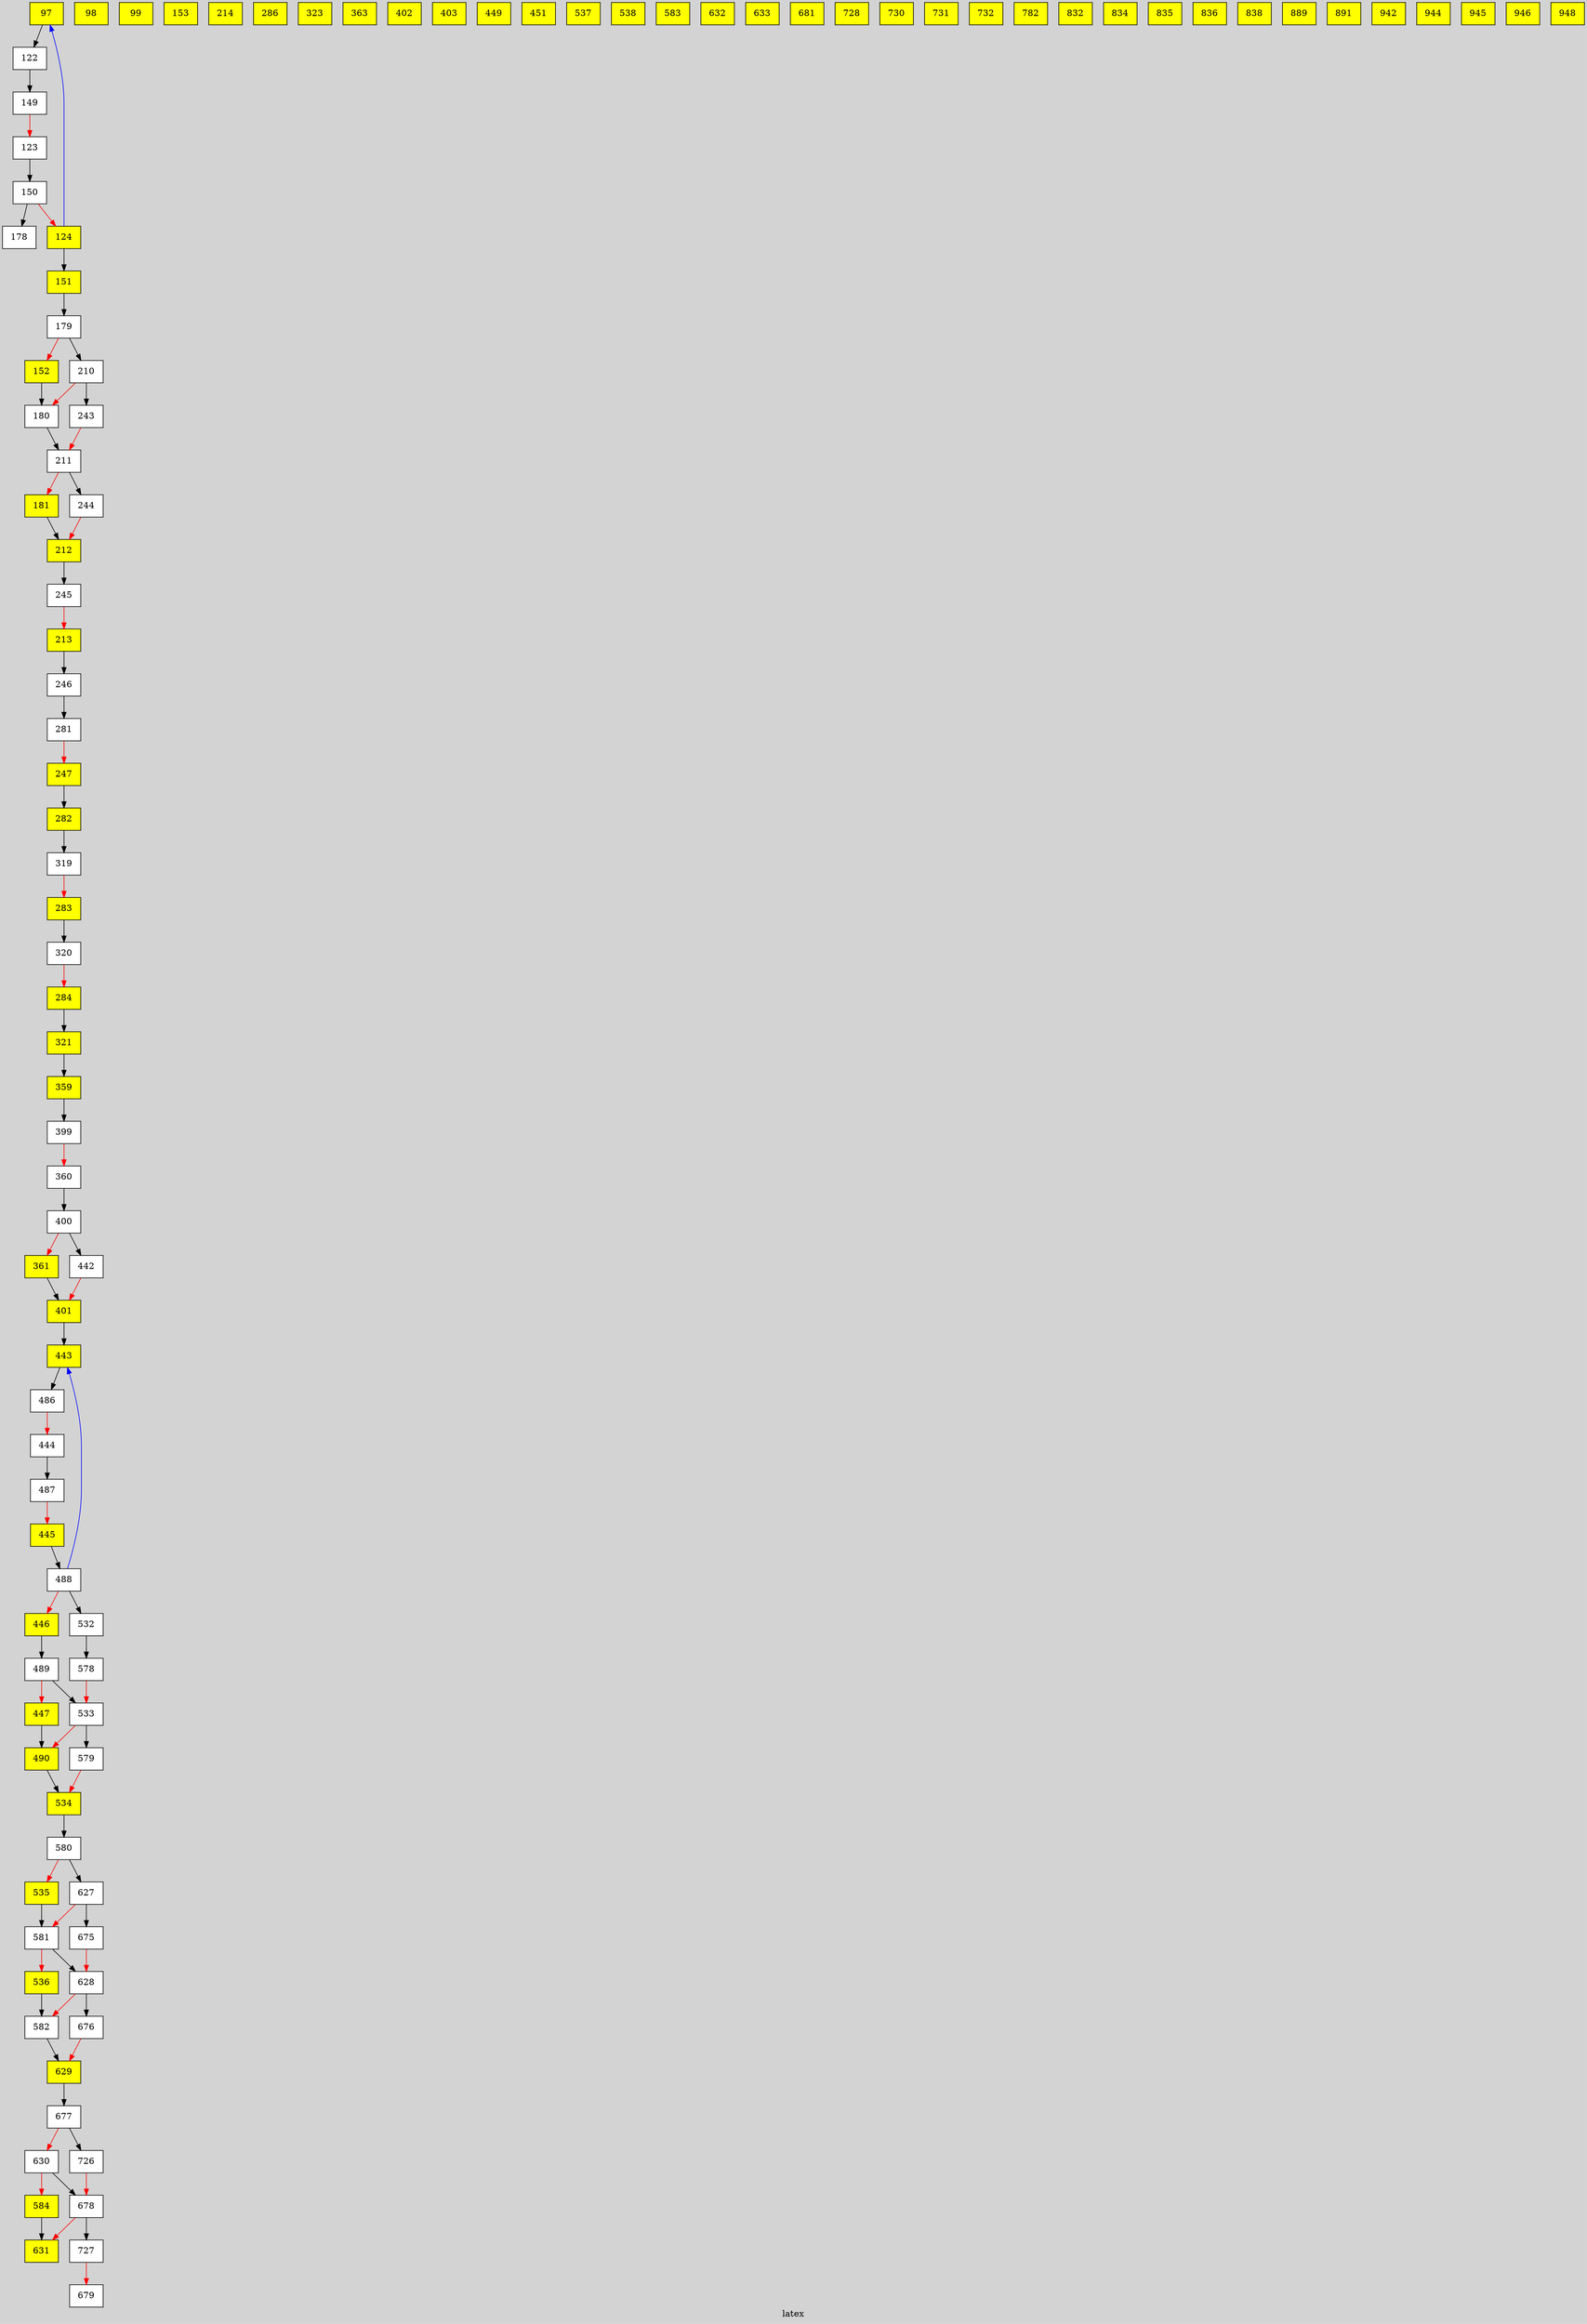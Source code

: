 digraph G {
graph [bgcolor=lightgrey]
node [shape=box]
label = "latex";
texlbl = "\huge{$time(s) = 52176              \ \ \ \ T_9 = 0.3              \ \ \ \ \rho(g/cc) = 1000              \ \ \ \ {\mathrm{flow}_{max}} = 2.67958e-08$}";
97 [texlbl="\huge{$^{20}\mathrm{Ne}$}"             pos="750,750!",             style=filled, fillcolor="yellow"             ]
;
98 [texlbl="\huge{$^{21}\mathrm{Ne}$}"             pos="825,750!",             style=filled, fillcolor="yellow"             ]
;
99 [texlbl="\huge{$^{22}\mathrm{Ne}$}"             pos="900,750!",             style=filled, fillcolor="yellow"             ]
;
122 [texlbl="\huge{$^{21}\mathrm{Na}$}"             pos="750,825!",             style=filled, fillcolor="white"             ]
;
123 [texlbl="\huge{$^{22}\mathrm{Na}$}"             pos="825,825!",             style=filled, fillcolor="white"             ]
;
124 [texlbl="\huge{$^{23}\mathrm{Na}$}"             pos="900,825!",             style=filled, fillcolor="yellow"             ]
;
149 [texlbl="\huge{$^{22}\mathrm{Mg}$}"             pos="750,900!",             style=filled, fillcolor="white"             ]
;
150 [texlbl="\huge{$^{23}\mathrm{Mg}$}"             pos="825,900!",             style=filled, fillcolor="white"             ]
;
151 [texlbl="\huge{$^{24}\mathrm{Mg}$}"             pos="900,900!",             style=filled, fillcolor="yellow"             ]
;
152 [texlbl="\huge{$^{25}\mathrm{Mg}$}"             pos="975,900!",             style=filled, fillcolor="yellow"             ]
;
153 [texlbl="\huge{$^{26}\mathrm{Mg}$}"             pos="1050,900!",             style=filled, fillcolor="yellow"             ]
;
178 [texlbl="\huge{$^{24}\mathrm{Al}$}"             pos="825,975!",             style=filled, fillcolor="white"             ]
;
179 [texlbl="\huge{$^{25}\mathrm{Al}$}"             pos="900,975!",             style=filled, fillcolor="white"             ]
;
180 [texlbl="\huge{$^{26}\mathrm{Al}$}"             pos="975,975!",             style=filled, fillcolor="white"             ]
;
181 [texlbl="\huge{$^{27}\mathrm{Al}$}"             pos="1050,975!",             style=filled, fillcolor="yellow"             ]
;
210 [texlbl="\huge{$^{26}\mathrm{Si}$}"             pos="900,1050!",             style=filled, fillcolor="white"             ]
;
211 [texlbl="\huge{$^{27}\mathrm{Si}$}"             pos="975,1050!",             style=filled, fillcolor="white"             ]
;
212 [texlbl="\huge{$^{28}\mathrm{Si}$}"             pos="1050,1050!",             style=filled, fillcolor="yellow"             ]
;
213 [texlbl="\huge{$^{29}\mathrm{Si}$}"             pos="1125,1050!",             style=filled, fillcolor="yellow"             ]
;
214 [texlbl="\huge{$^{30}\mathrm{Si}$}"             pos="1200,1050!",             style=filled, fillcolor="yellow"             ]
;
243 [texlbl="\huge{$^{27}\mathrm{P}$}"             pos="900,1125!",             style=filled, fillcolor="white"             ]
;
244 [texlbl="\huge{$^{28}\mathrm{P}$}"             pos="975,1125!",             style=filled, fillcolor="white"             ]
;
245 [texlbl="\huge{$^{29}\mathrm{P}$}"             pos="1050,1125!",             style=filled, fillcolor="white"             ]
;
246 [texlbl="\huge{$^{30}\mathrm{P}$}"             pos="1125,1125!",             style=filled, fillcolor="white"             ]
;
247 [texlbl="\huge{$^{31}\mathrm{P}$}"             pos="1200,1125!",             style=filled, fillcolor="yellow"             ]
;
281 [texlbl="\huge{$^{31}\mathrm{S}$}"             pos="1125,1200!",             style=filled, fillcolor="white"             ]
;
282 [texlbl="\huge{$^{32}\mathrm{S}$}"             pos="1200,1200!",             style=filled, fillcolor="yellow"             ]
;
283 [texlbl="\huge{$^{33}\mathrm{S}$}"             pos="1275,1200!",             style=filled, fillcolor="yellow"             ]
;
284 [texlbl="\huge{$^{34}\mathrm{S}$}"             pos="1350,1200!",             style=filled, fillcolor="yellow"             ]
;
286 [texlbl="\huge{$^{36}\mathrm{S}$}"             pos="1500,1200!",             style=filled, fillcolor="yellow"             ]
;
319 [texlbl="\huge{$^{33}\mathrm{Cl}$}"             pos="1200,1275!",             style=filled, fillcolor="white"             ]
;
320 [texlbl="\huge{$^{34}\mathrm{Cl}$}"             pos="1275,1275!",             style=filled, fillcolor="white"             ]
;
321 [texlbl="\huge{$^{35}\mathrm{Cl}$}"             pos="1350,1275!",             style=filled, fillcolor="yellow"             ]
;
323 [texlbl="\huge{$^{37}\mathrm{Cl}$}"             pos="1500,1275!",             style=filled, fillcolor="yellow"             ]
;
359 [texlbl="\huge{$^{36}\mathrm{Ar}$}"             pos="1350,1350!",             style=filled, fillcolor="yellow"             ]
;
360 [texlbl="\huge{$^{37}\mathrm{Ar}$}"             pos="1425,1350!",             style=filled, fillcolor="white"             ]
;
361 [texlbl="\huge{$^{38}\mathrm{Ar}$}"             pos="1500,1350!",             style=filled, fillcolor="yellow"             ]
;
363 [texlbl="\huge{$^{40}\mathrm{Ar}$}"             pos="1650,1350!",             style=filled, fillcolor="yellow"             ]
;
399 [texlbl="\huge{$^{37}\mathrm{K}$}"             pos="1350,1425!",             style=filled, fillcolor="white"             ]
;
400 [texlbl="\huge{$^{38}\mathrm{K}$}"             pos="1425,1425!",             style=filled, fillcolor="white"             ]
;
401 [texlbl="\huge{$^{39}\mathrm{K}$}"             pos="1500,1425!",             style=filled, fillcolor="yellow"             ]
;
402 [texlbl="\huge{$^{40}\mathrm{K}$}"             pos="1575,1425!",             style=filled, fillcolor="yellow"             ]
;
403 [texlbl="\huge{$^{41}\mathrm{K}$}"             pos="1650,1425!",             style=filled, fillcolor="yellow"             ]
;
442 [texlbl="\huge{$^{39}\mathrm{Ca}$}"             pos="1425,1500!",             style=filled, fillcolor="white"             ]
;
443 [texlbl="\huge{$^{40}\mathrm{Ca}$}"             pos="1500,1500!",             style=filled, fillcolor="yellow"             ]
;
444 [texlbl="\huge{$^{41}\mathrm{Ca}$}"             pos="1575,1500!",             style=filled, fillcolor="white"             ]
;
445 [texlbl="\huge{$^{42}\mathrm{Ca}$}"             pos="1650,1500!",             style=filled, fillcolor="yellow"             ]
;
446 [texlbl="\huge{$^{43}\mathrm{Ca}$}"             pos="1725,1500!",             style=filled, fillcolor="yellow"             ]
;
447 [texlbl="\huge{$^{44}\mathrm{Ca}$}"             pos="1800,1500!",             style=filled, fillcolor="yellow"             ]
;
449 [texlbl="\huge{$^{46}\mathrm{Ca}$}"             pos="1950,1500!",             style=filled, fillcolor="yellow"             ]
;
451 [texlbl="\huge{$^{48}\mathrm{Ca}$}"             pos="2100,1500!",             style=filled, fillcolor="yellow"             ]
;
486 [texlbl="\huge{$^{41}\mathrm{Sc}$}"             pos="1500,1575!",             style=filled, fillcolor="white"             ]
;
487 [texlbl="\huge{$^{42}\mathrm{Sc}$}"             pos="1575,1575!",             style=filled, fillcolor="white"             ]
;
488 [texlbl="\huge{$^{43}\mathrm{Sc}$}"             pos="1650,1575!",             style=filled, fillcolor="white"             ]
;
489 [texlbl="\huge{$^{44}\mathrm{Sc}$}"             pos="1725,1575!",             style=filled, fillcolor="white"             ]
;
490 [texlbl="\huge{$^{45}\mathrm{Sc}$}"             pos="1800,1575!",             style=filled, fillcolor="yellow"             ]
;
532 [texlbl="\huge{$^{44}\mathrm{Ti}$}"             pos="1650,1650!",             style=filled, fillcolor="white"             ]
;
533 [texlbl="\huge{$^{45}\mathrm{Ti}$}"             pos="1725,1650!",             style=filled, fillcolor="white"             ]
;
534 [texlbl="\huge{$^{46}\mathrm{Ti}$}"             pos="1800,1650!",             style=filled, fillcolor="yellow"             ]
;
535 [texlbl="\huge{$^{47}\mathrm{Ti}$}"             pos="1875,1650!",             style=filled, fillcolor="yellow"             ]
;
536 [texlbl="\huge{$^{48}\mathrm{Ti}$}"             pos="1950,1650!",             style=filled, fillcolor="yellow"             ]
;
537 [texlbl="\huge{$^{49}\mathrm{Ti}$}"             pos="2025,1650!",             style=filled, fillcolor="yellow"             ]
;
538 [texlbl="\huge{$^{50}\mathrm{Ti}$}"             pos="2100,1650!",             style=filled, fillcolor="yellow"             ]
;
578 [texlbl="\huge{$^{45}\mathrm{V}$}"             pos="1650,1725!",             style=filled, fillcolor="white"             ]
;
579 [texlbl="\huge{$^{46}\mathrm{V}$}"             pos="1725,1725!",             style=filled, fillcolor="white"             ]
;
580 [texlbl="\huge{$^{47}\mathrm{V}$}"             pos="1800,1725!",             style=filled, fillcolor="white"             ]
;
581 [texlbl="\huge{$^{48}\mathrm{V}$}"             pos="1875,1725!",             style=filled, fillcolor="white"             ]
;
582 [texlbl="\huge{$^{49}\mathrm{V}$}"             pos="1950,1725!",             style=filled, fillcolor="white"             ]
;
583 [texlbl="\huge{$^{50}\mathrm{V}$}"             pos="2025,1725!",             style=filled, fillcolor="yellow"             ]
;
584 [texlbl="\huge{$^{51}\mathrm{V}$}"             pos="2100,1725!",             style=filled, fillcolor="yellow"             ]
;
627 [texlbl="\huge{$^{48}\mathrm{Cr}$}"             pos="1800,1800!",             style=filled, fillcolor="white"             ]
;
628 [texlbl="\huge{$^{49}\mathrm{Cr}$}"             pos="1875,1800!",             style=filled, fillcolor="white"             ]
;
629 [texlbl="\huge{$^{50}\mathrm{Cr}$}"             pos="1950,1800!",             style=filled, fillcolor="yellow"             ]
;
630 [texlbl="\huge{$^{51}\mathrm{Cr}$}"             pos="2025,1800!",             style=filled, fillcolor="white"             ]
;
631 [texlbl="\huge{$^{52}\mathrm{Cr}$}"             pos="2100,1800!",             style=filled, fillcolor="yellow"             ]
;
632 [texlbl="\huge{$^{53}\mathrm{Cr}$}"             pos="2175,1800!",             style=filled, fillcolor="yellow"             ]
;
633 [texlbl="\huge{$^{54}\mathrm{Cr}$}"             pos="2250,1800!",             style=filled, fillcolor="yellow"             ]
;
675 [texlbl="\huge{$^{49}\mathrm{Mn}$}"             pos="1800,1875!",             style=filled, fillcolor="white"             ]
;
676 [texlbl="\huge{$^{50}\mathrm{Mn}$}"             pos="1875,1875!",             style=filled, fillcolor="white"             ]
;
677 [texlbl="\huge{$^{51}\mathrm{Mn}$}"             pos="1950,1875!",             style=filled, fillcolor="white"             ]
;
678 [texlbl="\huge{$^{52}\mathrm{Mn}$}"             pos="2025,1875!",             style=filled, fillcolor="white"             ]
;
679 [texlbl="\huge{$^{53}\mathrm{Mn}$}"             pos="2100,1875!",             style=filled, fillcolor="white"             ]
;
681 [texlbl="\huge{$^{55}\mathrm{Mn}$}"             pos="2250,1875!",             style=filled, fillcolor="yellow"             ]
;
726 [texlbl="\huge{$^{52}\mathrm{Fe}$}"             pos="1950,1950!",             style=filled, fillcolor="white"             ]
;
727 [texlbl="\huge{$^{53}\mathrm{Fe}$}"             pos="2025,1950!",             style=filled, fillcolor="white"             ]
;
728 [texlbl="\huge{$^{54}\mathrm{Fe}$}"             pos="2100,1950!",             style=filled, fillcolor="yellow"             ]
;
730 [texlbl="\huge{$^{56}\mathrm{Fe}$}"             pos="2250,1950!",             style=filled, fillcolor="yellow"             ]
;
731 [texlbl="\huge{$^{57}\mathrm{Fe}$}"             pos="2325,1950!",             style=filled, fillcolor="yellow"             ]
;
732 [texlbl="\huge{$^{58}\mathrm{Fe}$}"             pos="2400,1950!",             style=filled, fillcolor="yellow"             ]
;
782 [texlbl="\huge{$^{59}\mathrm{Co}$}"             pos="2400,2025!",             style=filled, fillcolor="yellow"             ]
;
832 [texlbl="\huge{$^{58}\mathrm{Ni}$}"             pos="2250,2100!",             style=filled, fillcolor="yellow"             ]
;
834 [texlbl="\huge{$^{60}\mathrm{Ni}$}"             pos="2400,2100!",             style=filled, fillcolor="yellow"             ]
;
835 [texlbl="\huge{$^{61}\mathrm{Ni}$}"             pos="2475,2100!",             style=filled, fillcolor="yellow"             ]
;
836 [texlbl="\huge{$^{62}\mathrm{Ni}$}"             pos="2550,2100!",             style=filled, fillcolor="yellow"             ]
;
838 [texlbl="\huge{$^{64}\mathrm{Ni}$}"             pos="2700,2100!",             style=filled, fillcolor="yellow"             ]
;
889 [texlbl="\huge{$^{63}\mathrm{Cu}$}"             pos="2550,2175!",             style=filled, fillcolor="yellow"             ]
;
891 [texlbl="\huge{$^{65}\mathrm{Cu}$}"             pos="2700,2175!",             style=filled, fillcolor="yellow"             ]
;
942 [texlbl="\huge{$^{64}\mathrm{Zn}$}"             pos="2550,2250!",             style=filled, fillcolor="yellow"             ]
;
944 [texlbl="\huge{$^{66}\mathrm{Zn}$}"             pos="2700,2250!",             style=filled, fillcolor="yellow"             ]
;
945 [texlbl="\huge{$^{67}\mathrm{Zn}$}"             pos="2775,2250!",             style=filled, fillcolor="yellow"             ]
;
946 [texlbl="\huge{$^{68}\mathrm{Zn}$}"             pos="2850,2250!",             style=filled, fillcolor="yellow"             ]
;
948 [texlbl="\huge{$^{70}\mathrm{Zn}$}"             pos="3000,2250!",             style=filled, fillcolor="yellow"             ]
;
179->152 [style="line width = 0.0264pt, solid" color = "red"]
;
442->401 [style="line width = 0.0334pt, solid" color = "red"]
;
319->283 [style="line width = 0.0572pt, solid" color = "red"]
;
320->284 [style="line width = 0.0552pt, solid" color = "red"]
;
627->581 [style="line width = 3.2197pt, solid" color = "red"]
;
628->582 [style="line width = 10.0000pt, solid" color = "red"]
;
630->584 [style="line width = 0.0927pt, solid" color = "red"]
;
726->678 [style="line width = 0.1737pt, solid" color = "red"]
;
727->679 [style="line width = 0.1336pt, solid" color = "red"]
;
179->210 [style="line width = 0.0334pt, solid" color = "black"]
;
180->211 [style="line width = 0.0413pt, solid" color = "black"]
;
181->212 [style="line width = 0.0339pt, solid" color = "black"]
;
359->399 [style="line width = 0.0574pt, solid" color = "black"]
;
360->400 [style="line width = 0.0568pt, solid" color = "black"]
;
361->401 [style="line width = 0.0243pt, solid" color = "black"]
;
443->486 [style="line width = 5.9298pt, solid" color = "black"]
;
444->487 [style="line width = 5.9394pt, solid" color = "black"]
;
445->488 [style="line width = 5.9454pt, solid" color = "black"]
;
446->489 [style="line width = 0.8709pt, solid" color = "black"]
;
447->490 [style="line width = 0.0770pt, solid" color = "black"]
;
321->359 [style="line width = 0.0574pt, solid" color = "black"]
;
627->675 [style="line width = 1.2444pt, solid" color = "black"]
;
628->676 [style="line width = 0.1073pt, solid" color = "black"]
;
629->677 [style="line width = 2.6580pt, solid" color = "black"]
;
630->678 [style="line width = 1.0726pt, solid" color = "black"]
;
400->442 [style="line width = 0.0334pt, solid" color = "black"]
;
401->443 [style="line width = 0.0563pt, solid" color = "black"]
;
150->178 [style="line width = 0.0112pt, solid" color = "black"]
;
151->179 [style="line width = 0.0587pt, solid" color = "black"]
;
152->180 [style="line width = 0.0264pt, solid" color = "black"]
;
677->726 [style="line width = 0.0225pt, solid" color = "black"]
;
678->727 [style="line width = 0.1067pt, solid" color = "black"]
;
122->149 [style="line width = 0.1079pt, solid" color = "black"]
;
123->150 [style="line width = 0.1084pt, solid" color = "black"]
;
124->97 [style="line width = 0.0497pt, solid" color = "blue"]
;
124->151 [style="line width = 0.0479pt, solid" color = "black"]
;
97->122 [style="line width = 0.1031pt, solid" color = "black"]
;
246->281 [style="line width = 0.0609pt, solid" color = "black"]
;
247->282 [style="line width = 0.0592pt, solid" color = "black"]
;
282->319 [style="line width = 0.0586pt, solid" color = "black"]
;
283->320 [style="line width = 0.0571pt, solid" color = "black"]
;
284->321 [style="line width = 0.0552pt, solid" color = "black"]
;
488->443 [style="line width = 2.0863pt, solid" color = "blue"]
;
488->532 [style="line width = 3.1924pt, solid" color = "black"]
;
489->533 [style="line width = 0.5355pt, solid" color = "black"]
;
490->534 [style="line width = 1.7754pt, solid" color = "black"]
;
210->243 [style="line width = 0.0184pt, solid" color = "black"]
;
211->244 [style="line width = 0.0253pt, solid" color = "black"]
;
212->245 [style="line width = 0.0671pt, solid" color = "black"]
;
213->246 [style="line width = 0.0633pt, solid" color = "black"]
;
532->578 [style="line width = 3.3598pt, solid" color = "black"]
;
533->579 [style="line width = 2.5979pt, solid" color = "black"]
;
534->580 [style="line width = 4.0227pt, solid" color = "black"]
;
535->581 [style="line width = 3.8281pt, solid" color = "black"]
;
536->582 [style="line width = 0.0453pt, solid" color = "black"]
;
580->627 [style="line width = 0.4834pt, solid" color = "black"]
;
581->628 [style="line width = 3.4599pt, solid" color = "black"]
;
582->629 [style="line width = 4.8646pt, solid" color = "black"]
;
584->631 [style="line width = 0.0132pt, solid" color = "black"]
;
399->360 [style="line width = 0.0573pt, solid" color = "red"]
;
400->361 [style="line width = 0.0250pt, solid" color = "red"]
;
149->123 [style="line width = 0.1080pt, solid" color = "red"]
;
150->124 [style="line width = 0.0975pt, solid" color = "red"]
;
675->628 [style="line width = 1.2446pt, solid" color = "red"]
;
676->629 [style="line width = 0.1073pt, solid" color = "red"]
;
677->630 [style="line width = 5.9421pt, solid" color = "red"]
;
678->631 [style="line width = 0.1477pt, solid" color = "red"]
;
243->211 [style="line width = 0.0184pt, solid" color = "red"]
;
244->212 [style="line width = 0.0247pt, solid" color = "red"]
;
245->213 [style="line width = 0.0633pt, solid" color = "red"]
;
281->247 [style="line width = 0.0609pt, solid" color = "red"]
;
486->444 [style="line width = 5.9306pt, solid" color = "red"]
;
487->445 [style="line width = 5.9406pt, solid" color = "red"]
;
488->446 [style="line width = 1.1278pt, solid" color = "red"]
;
489->447 [style="line width = 0.1160pt, solid" color = "red"]
;
210->180 [style="line width = 0.0150pt, solid" color = "red"]
;
211->181 [style="line width = 0.0345pt, solid" color = "red"]
;
533->490 [style="line width = 2.9558pt, solid" color = "red"]
;
578->533 [style="line width = 3.3608pt, solid" color = "red"]
;
579->534 [style="line width = 2.5982pt, solid" color = "red"]
;
580->535 [style="line width = 6.3785pt, solid" color = "red"]
;
581->536 [style="line width = 0.1477pt, solid" color = "red"]
;
}
